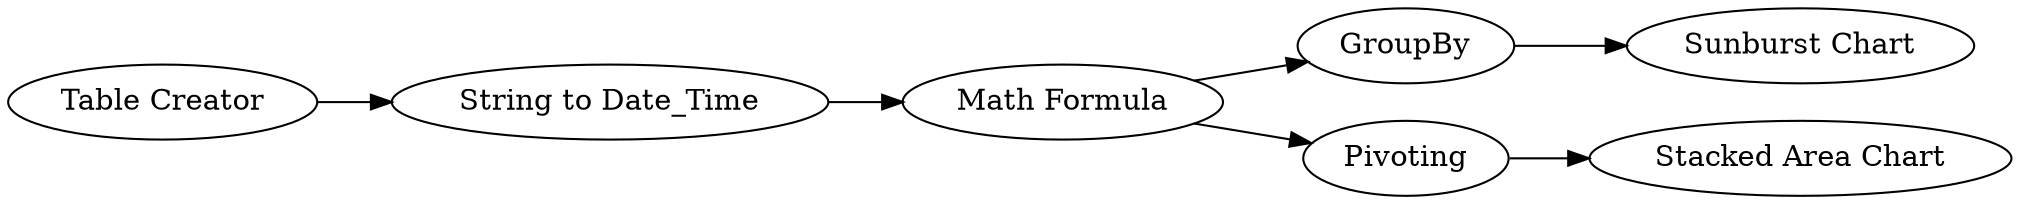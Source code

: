 digraph {
	"8370126315770887328_8" [label=GroupBy]
	"8370126315770887328_5" [label="Table Creator"]
	"8370126315770887328_1" [label="Sunburst Chart"]
	"8370126315770887328_10" [label=Pivoting]
	"8370126315770887328_4" [label="Stacked Area Chart"]
	"8370126315770887328_11" [label="Math Formula"]
	"8370126315770887328_13" [label="String to Date_Time"]
	"8370126315770887328_5" -> "8370126315770887328_13"
	"8370126315770887328_8" -> "8370126315770887328_1"
	"8370126315770887328_10" -> "8370126315770887328_4"
	"8370126315770887328_11" -> "8370126315770887328_8"
	"8370126315770887328_11" -> "8370126315770887328_10"
	"8370126315770887328_13" -> "8370126315770887328_11"
	rankdir=LR
}
